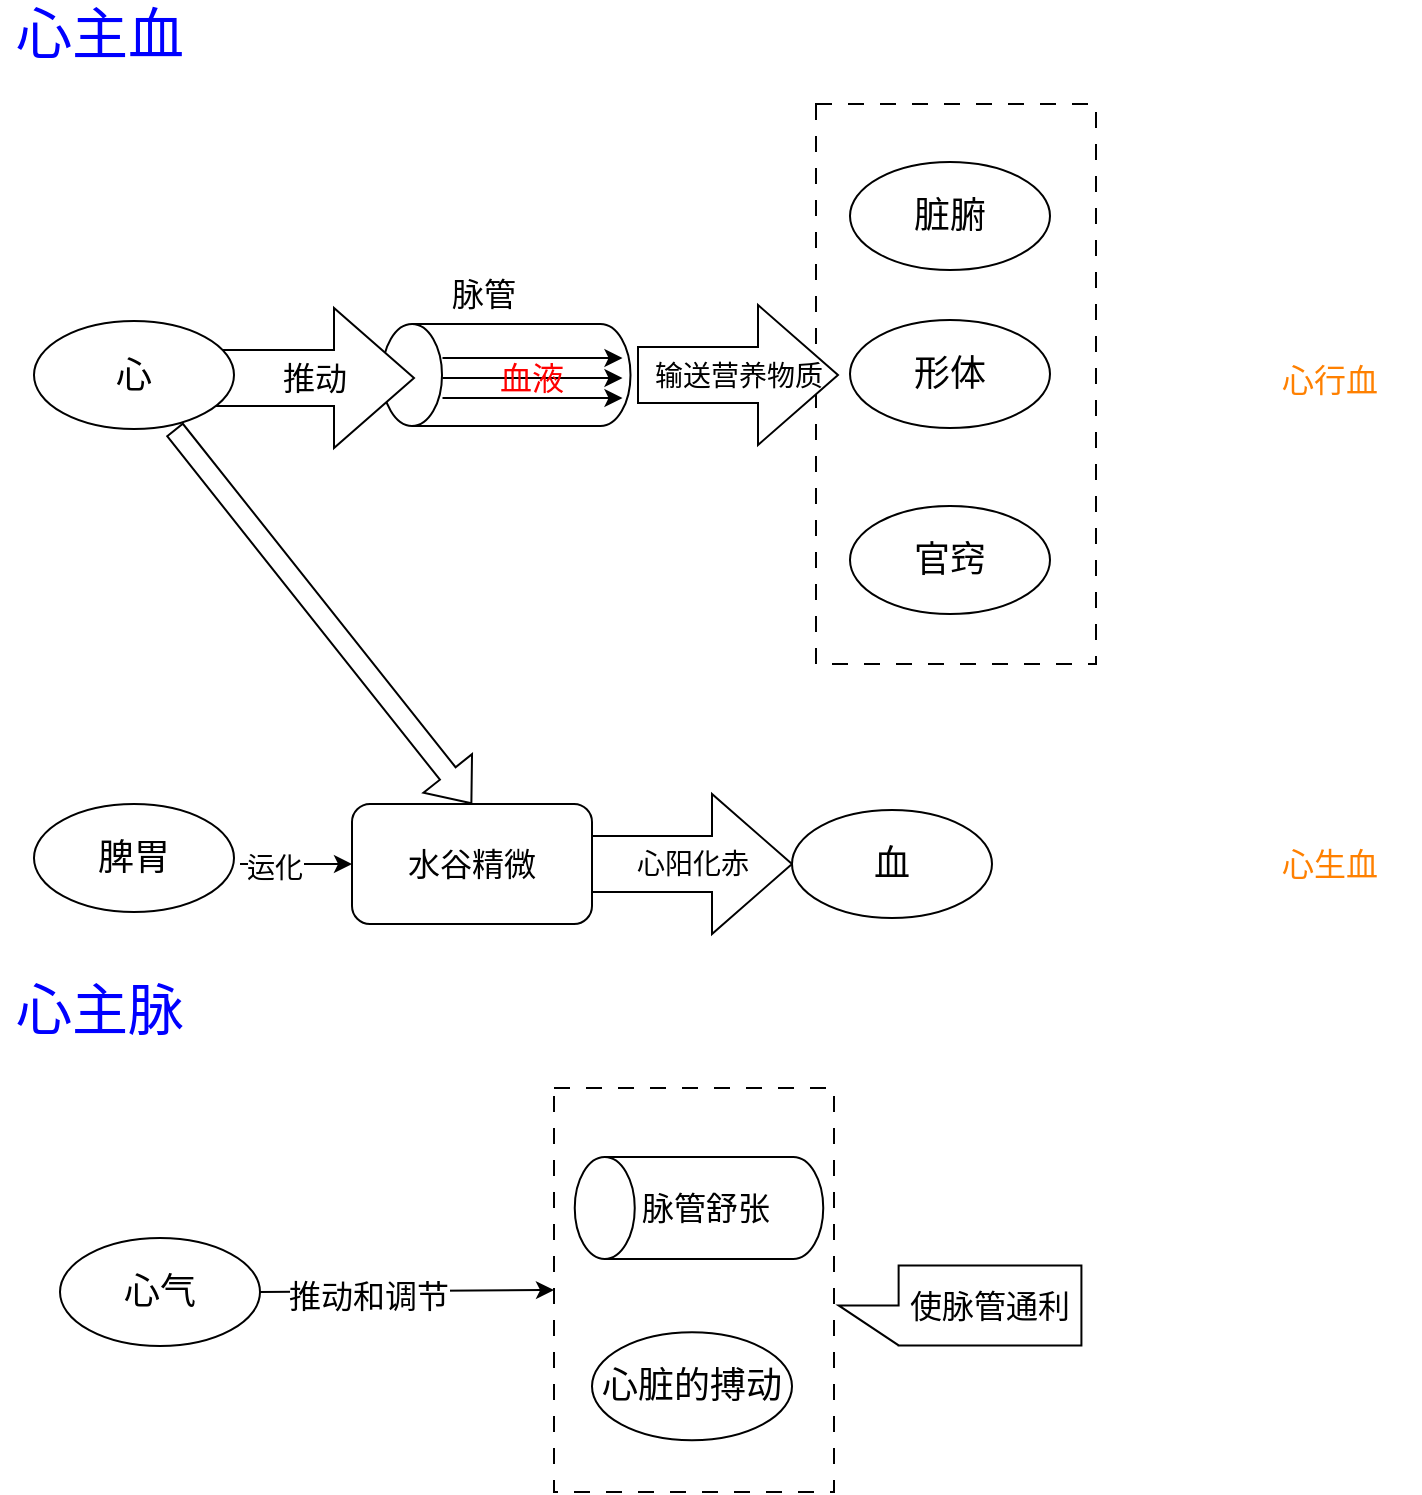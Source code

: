 <mxfile version="22.1.15" type="github">
  <diagram name="第 1 页" id="sFzYDHpx1Lzycq9LIBth">
    <mxGraphModel dx="1050" dy="557" grid="1" gridSize="10" guides="1" tooltips="1" connect="1" arrows="1" fold="1" page="1" pageScale="1" pageWidth="827" pageHeight="1169" math="0" shadow="0">
      <root>
        <mxCell id="0" />
        <mxCell id="1" parent="0" />
        <mxCell id="aVQLpjzn0uQK52kn7M1t-24" value="" style="group" vertex="1" connectable="0" parent="1">
          <mxGeometry x="458" y="100" width="140" height="280" as="geometry" />
        </mxCell>
        <mxCell id="aVQLpjzn0uQK52kn7M1t-22" value="" style="rounded=0;whiteSpace=wrap;html=1;dashed=1;dashPattern=8 8;" vertex="1" parent="aVQLpjzn0uQK52kn7M1t-24">
          <mxGeometry width="140" height="280" as="geometry" />
        </mxCell>
        <mxCell id="aVQLpjzn0uQK52kn7M1t-19" value="官窍" style="ellipse;whiteSpace=wrap;html=1;fontSize=18;" vertex="1" parent="aVQLpjzn0uQK52kn7M1t-24">
          <mxGeometry x="17" y="201" width="100" height="54" as="geometry" />
        </mxCell>
        <mxCell id="aVQLpjzn0uQK52kn7M1t-20" value="形体" style="ellipse;whiteSpace=wrap;html=1;fontSize=18;" vertex="1" parent="aVQLpjzn0uQK52kn7M1t-24">
          <mxGeometry x="17" y="108" width="100" height="54" as="geometry" />
        </mxCell>
        <mxCell id="aVQLpjzn0uQK52kn7M1t-21" value="脏腑" style="ellipse;whiteSpace=wrap;html=1;fontSize=18;" vertex="1" parent="aVQLpjzn0uQK52kn7M1t-24">
          <mxGeometry x="17" y="29" width="100" height="54" as="geometry" />
        </mxCell>
        <mxCell id="aVQLpjzn0uQK52kn7M1t-26" value="输送营养物质" style="html=1;shadow=0;dashed=0;align=center;verticalAlign=middle;shape=mxgraph.arrows2.arrow;dy=0.6;dx=40;notch=0;fontSize=14;" vertex="1" parent="1">
          <mxGeometry x="369" y="200.5" width="100" height="70" as="geometry" />
        </mxCell>
        <mxCell id="aVQLpjzn0uQK52kn7M1t-1" value="" style="shape=cylinder3;whiteSpace=wrap;html=1;boundedLbl=1;backgroundOutline=1;size=15;rotation=-90;" vertex="1" parent="1">
          <mxGeometry x="277.63" y="173.38" width="51" height="124.25" as="geometry" />
        </mxCell>
        <mxCell id="aVQLpjzn0uQK52kn7M1t-11" value="推动" style="html=1;shadow=0;dashed=0;align=center;verticalAlign=middle;shape=mxgraph.arrows2.arrow;dy=0.6;dx=40;notch=0;fontSize=16;" vertex="1" parent="1">
          <mxGeometry x="157" y="202" width="100" height="70" as="geometry" />
        </mxCell>
        <mxCell id="aVQLpjzn0uQK52kn7M1t-8" value="" style="group" vertex="1" connectable="0" parent="1">
          <mxGeometry x="271.25" y="227" width="90" height="20" as="geometry" />
        </mxCell>
        <mxCell id="aVQLpjzn0uQK52kn7M1t-3" value="" style="endArrow=classic;html=1;rounded=0;" edge="1" parent="aVQLpjzn0uQK52kn7M1t-8">
          <mxGeometry width="50" height="50" relative="1" as="geometry">
            <mxPoint as="sourcePoint" />
            <mxPoint x="90" as="targetPoint" />
          </mxGeometry>
        </mxCell>
        <mxCell id="aVQLpjzn0uQK52kn7M1t-6" value="" style="endArrow=classic;html=1;rounded=0;" edge="1" parent="aVQLpjzn0uQK52kn7M1t-8">
          <mxGeometry width="50" height="50" relative="1" as="geometry">
            <mxPoint y="10" as="sourcePoint" />
            <mxPoint x="90" y="10" as="targetPoint" />
          </mxGeometry>
        </mxCell>
        <mxCell id="aVQLpjzn0uQK52kn7M1t-7" value="" style="endArrow=classic;html=1;rounded=0;" edge="1" parent="aVQLpjzn0uQK52kn7M1t-8">
          <mxGeometry width="50" height="50" relative="1" as="geometry">
            <mxPoint y="20" as="sourcePoint" />
            <mxPoint x="90" y="20" as="targetPoint" />
          </mxGeometry>
        </mxCell>
        <mxCell id="aVQLpjzn0uQK52kn7M1t-10" value="心" style="ellipse;whiteSpace=wrap;html=1;fontSize=18;" vertex="1" parent="1">
          <mxGeometry x="67" y="208.5" width="100" height="54" as="geometry" />
        </mxCell>
        <mxCell id="aVQLpjzn0uQK52kn7M1t-12" value="脉管" style="text;html=1;strokeColor=none;fillColor=none;align=center;verticalAlign=middle;whiteSpace=wrap;rounded=0;fontSize=16;" vertex="1" parent="1">
          <mxGeometry x="262" y="180" width="60" height="30" as="geometry" />
        </mxCell>
        <mxCell id="aVQLpjzn0uQK52kn7M1t-17" value="血液" style="text;html=1;strokeColor=none;fillColor=none;align=center;verticalAlign=middle;whiteSpace=wrap;rounded=0;fontSize=16;fontColor=#FF0000;" vertex="1" parent="1">
          <mxGeometry x="286.25" y="222" width="60" height="30" as="geometry" />
        </mxCell>
        <mxCell id="aVQLpjzn0uQK52kn7M1t-27" value="&lt;font style=&quot;font-size: 16px;&quot;&gt;心行血&lt;/font&gt;" style="text;html=1;strokeColor=none;fillColor=none;align=center;verticalAlign=middle;whiteSpace=wrap;rounded=0;fontColor=#FF8000;" vertex="1" parent="1">
          <mxGeometry x="670" y="228" width="90" height="19" as="geometry" />
        </mxCell>
        <mxCell id="aVQLpjzn0uQK52kn7M1t-28" value="脾胃" style="ellipse;whiteSpace=wrap;html=1;fontSize=18;" vertex="1" parent="1">
          <mxGeometry x="67" y="450" width="100" height="54" as="geometry" />
        </mxCell>
        <mxCell id="aVQLpjzn0uQK52kn7M1t-29" value="水谷精微" style="rounded=1;whiteSpace=wrap;html=1;fontSize=16;" vertex="1" parent="1">
          <mxGeometry x="226" y="450" width="120" height="60" as="geometry" />
        </mxCell>
        <mxCell id="aVQLpjzn0uQK52kn7M1t-30" value="" style="endArrow=classic;html=1;rounded=0;entryX=0;entryY=0.5;entryDx=0;entryDy=0;" edge="1" parent="1" target="aVQLpjzn0uQK52kn7M1t-29">
          <mxGeometry width="50" height="50" relative="1" as="geometry">
            <mxPoint x="170" y="480" as="sourcePoint" />
            <mxPoint x="220" y="430" as="targetPoint" />
          </mxGeometry>
        </mxCell>
        <mxCell id="aVQLpjzn0uQK52kn7M1t-37" value="&lt;font style=&quot;font-size: 14px;&quot;&gt;运化&lt;/font&gt;" style="edgeLabel;html=1;align=center;verticalAlign=middle;resizable=0;points=[];" vertex="1" connectable="0" parent="aVQLpjzn0uQK52kn7M1t-30">
          <mxGeometry x="-0.4" y="-2" relative="1" as="geometry">
            <mxPoint as="offset" />
          </mxGeometry>
        </mxCell>
        <mxCell id="aVQLpjzn0uQK52kn7M1t-31" value="" style="shape=flexArrow;endArrow=classic;html=1;rounded=0;exitX=0.702;exitY=1.002;exitDx=0;exitDy=0;exitPerimeter=0;entryX=0.5;entryY=0;entryDx=0;entryDy=0;" edge="1" parent="1" source="aVQLpjzn0uQK52kn7M1t-10" target="aVQLpjzn0uQK52kn7M1t-29">
          <mxGeometry width="50" height="50" relative="1" as="geometry">
            <mxPoint x="390" y="410" as="sourcePoint" />
            <mxPoint x="440" y="360" as="targetPoint" />
          </mxGeometry>
        </mxCell>
        <mxCell id="aVQLpjzn0uQK52kn7M1t-35" value="心阳化赤" style="html=1;shadow=0;dashed=0;align=center;verticalAlign=middle;shape=mxgraph.arrows2.arrow;dy=0.6;dx=40;notch=0;fontSize=14;" vertex="1" parent="1">
          <mxGeometry x="346" y="445" width="100" height="70" as="geometry" />
        </mxCell>
        <mxCell id="aVQLpjzn0uQK52kn7M1t-36" value="血" style="ellipse;whiteSpace=wrap;html=1;fontSize=18;" vertex="1" parent="1">
          <mxGeometry x="446" y="453" width="100" height="54" as="geometry" />
        </mxCell>
        <mxCell id="aVQLpjzn0uQK52kn7M1t-39" value="&lt;font style=&quot;font-size: 16px;&quot;&gt;心生血&lt;/font&gt;" style="text;html=1;strokeColor=none;fillColor=none;align=center;verticalAlign=middle;whiteSpace=wrap;rounded=0;fontColor=#FF8000;" vertex="1" parent="1">
          <mxGeometry x="670" y="470.5" width="90" height="19" as="geometry" />
        </mxCell>
        <mxCell id="aVQLpjzn0uQK52kn7M1t-40" value="心主血" style="text;html=1;strokeColor=none;fillColor=none;align=center;verticalAlign=middle;whiteSpace=wrap;rounded=0;fontSize=28;fontColor=#0000FF;" vertex="1" parent="1">
          <mxGeometry x="50" y="50" width="100" height="30" as="geometry" />
        </mxCell>
        <mxCell id="aVQLpjzn0uQK52kn7M1t-41" value="心主脉" style="text;html=1;strokeColor=none;fillColor=none;align=center;verticalAlign=middle;whiteSpace=wrap;rounded=0;fontSize=28;fontColor=#0000FF;" vertex="1" parent="1">
          <mxGeometry x="50" y="538" width="100" height="30" as="geometry" />
        </mxCell>
        <mxCell id="aVQLpjzn0uQK52kn7M1t-43" value="心气" style="ellipse;whiteSpace=wrap;html=1;fontSize=18;" vertex="1" parent="1">
          <mxGeometry x="80" y="667.01" width="100" height="54" as="geometry" />
        </mxCell>
        <mxCell id="aVQLpjzn0uQK52kn7M1t-55" value="" style="endArrow=classic;html=1;rounded=0;entryX=0;entryY=0.5;entryDx=0;entryDy=0;exitX=1;exitY=0.5;exitDx=0;exitDy=0;" edge="1" parent="1" source="aVQLpjzn0uQK52kn7M1t-43" target="aVQLpjzn0uQK52kn7M1t-54">
          <mxGeometry width="50" height="50" relative="1" as="geometry">
            <mxPoint x="180" y="690" as="sourcePoint" />
            <mxPoint x="230" y="640" as="targetPoint" />
          </mxGeometry>
        </mxCell>
        <mxCell id="aVQLpjzn0uQK52kn7M1t-56" value="&lt;font style=&quot;font-size: 16px;&quot;&gt;推动和调节&lt;/font&gt;" style="edgeLabel;html=1;align=center;verticalAlign=middle;resizable=0;points=[];" vertex="1" connectable="0" parent="aVQLpjzn0uQK52kn7M1t-55">
          <mxGeometry x="-0.267" y="-2" relative="1" as="geometry">
            <mxPoint as="offset" />
          </mxGeometry>
        </mxCell>
        <mxCell id="aVQLpjzn0uQK52kn7M1t-58" value="" style="group" vertex="1" connectable="0" parent="1">
          <mxGeometry x="327" y="592" width="140" height="202" as="geometry" />
        </mxCell>
        <mxCell id="aVQLpjzn0uQK52kn7M1t-54" value="" style="rounded=0;whiteSpace=wrap;html=1;dashed=1;dashPattern=8 8;" vertex="1" parent="aVQLpjzn0uQK52kn7M1t-58">
          <mxGeometry width="140" height="202" as="geometry" />
        </mxCell>
        <mxCell id="aVQLpjzn0uQK52kn7M1t-42" value="" style="shape=cylinder3;whiteSpace=wrap;html=1;boundedLbl=1;backgroundOutline=1;size=15;rotation=-90;" vertex="1" parent="aVQLpjzn0uQK52kn7M1t-58">
          <mxGeometry x="47" y="-2.12" width="51" height="124.25" as="geometry" />
        </mxCell>
        <mxCell id="aVQLpjzn0uQK52kn7M1t-45" value="脉管舒张" style="text;html=1;strokeColor=none;fillColor=none;align=center;verticalAlign=middle;whiteSpace=wrap;rounded=0;fontSize=16;" vertex="1" parent="aVQLpjzn0uQK52kn7M1t-58">
          <mxGeometry x="40" y="45.01" width="72" height="30" as="geometry" />
        </mxCell>
        <mxCell id="aVQLpjzn0uQK52kn7M1t-48" value="心脏的搏动" style="ellipse;whiteSpace=wrap;html=1;fontSize=18;" vertex="1" parent="aVQLpjzn0uQK52kn7M1t-58">
          <mxGeometry x="19" y="122.13" width="100" height="54" as="geometry" />
        </mxCell>
        <mxCell id="aVQLpjzn0uQK52kn7M1t-60" value="" style="shape=callout;whiteSpace=wrap;html=1;perimeter=calloutPerimeter;rotation=90;" vertex="1" parent="1">
          <mxGeometry x="510" y="640" width="40.02" height="121.4" as="geometry" />
        </mxCell>
        <mxCell id="aVQLpjzn0uQK52kn7M1t-61" value="使脉管通利" style="text;html=1;strokeColor=none;fillColor=none;align=center;verticalAlign=middle;whiteSpace=wrap;rounded=0;fontSize=16;" vertex="1" parent="1">
          <mxGeometry x="500" y="686.2" width="90" height="29" as="geometry" />
        </mxCell>
      </root>
    </mxGraphModel>
  </diagram>
</mxfile>
